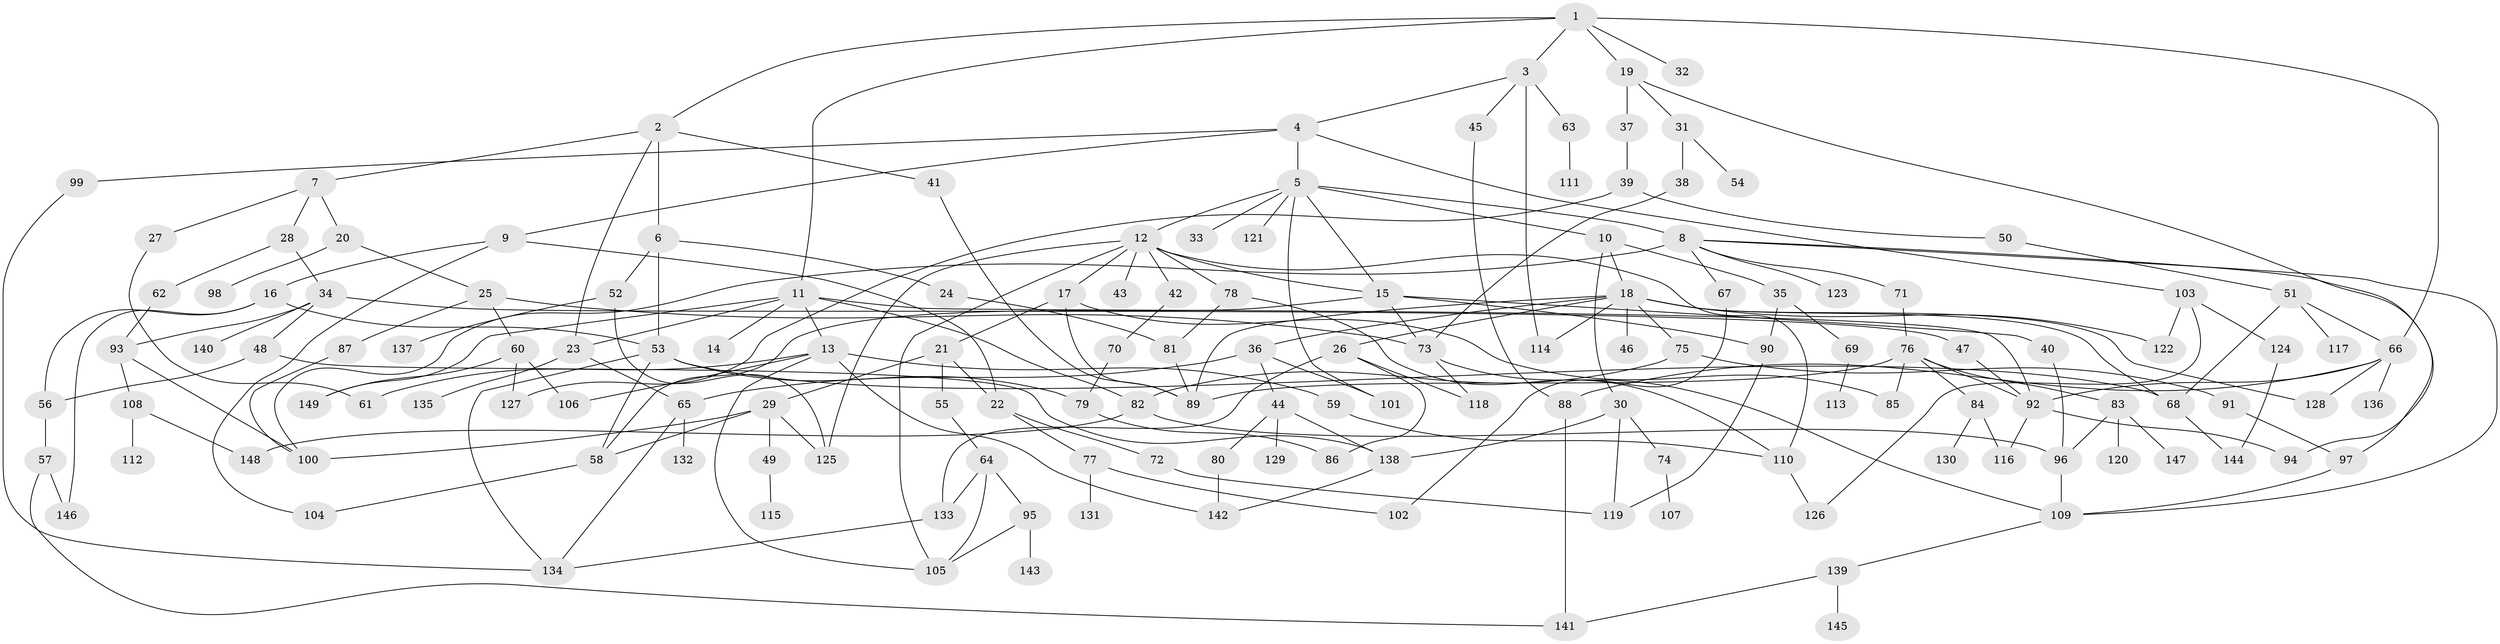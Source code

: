 // coarse degree distribution, {8: 0.05084745762711865, 5: 0.06779661016949153, 14: 0.01694915254237288, 7: 0.01694915254237288, 6: 0.11864406779661017, 12: 0.01694915254237288, 10: 0.03389830508474576, 4: 0.11864406779661017, 1: 0.2033898305084746, 9: 0.03389830508474576, 2: 0.23728813559322035, 3: 0.0847457627118644}
// Generated by graph-tools (version 1.1) at 2025/17/03/04/25 18:17:09]
// undirected, 149 vertices, 221 edges
graph export_dot {
graph [start="1"]
  node [color=gray90,style=filled];
  1;
  2;
  3;
  4;
  5;
  6;
  7;
  8;
  9;
  10;
  11;
  12;
  13;
  14;
  15;
  16;
  17;
  18;
  19;
  20;
  21;
  22;
  23;
  24;
  25;
  26;
  27;
  28;
  29;
  30;
  31;
  32;
  33;
  34;
  35;
  36;
  37;
  38;
  39;
  40;
  41;
  42;
  43;
  44;
  45;
  46;
  47;
  48;
  49;
  50;
  51;
  52;
  53;
  54;
  55;
  56;
  57;
  58;
  59;
  60;
  61;
  62;
  63;
  64;
  65;
  66;
  67;
  68;
  69;
  70;
  71;
  72;
  73;
  74;
  75;
  76;
  77;
  78;
  79;
  80;
  81;
  82;
  83;
  84;
  85;
  86;
  87;
  88;
  89;
  90;
  91;
  92;
  93;
  94;
  95;
  96;
  97;
  98;
  99;
  100;
  101;
  102;
  103;
  104;
  105;
  106;
  107;
  108;
  109;
  110;
  111;
  112;
  113;
  114;
  115;
  116;
  117;
  118;
  119;
  120;
  121;
  122;
  123;
  124;
  125;
  126;
  127;
  128;
  129;
  130;
  131;
  132;
  133;
  134;
  135;
  136;
  137;
  138;
  139;
  140;
  141;
  142;
  143;
  144;
  145;
  146;
  147;
  148;
  149;
  1 -- 2;
  1 -- 3;
  1 -- 11;
  1 -- 19;
  1 -- 32;
  1 -- 66;
  2 -- 6;
  2 -- 7;
  2 -- 23;
  2 -- 41;
  3 -- 4;
  3 -- 45;
  3 -- 63;
  3 -- 114;
  4 -- 5;
  4 -- 9;
  4 -- 99;
  4 -- 103;
  5 -- 8;
  5 -- 10;
  5 -- 12;
  5 -- 15;
  5 -- 33;
  5 -- 101;
  5 -- 121;
  6 -- 24;
  6 -- 52;
  6 -- 53;
  7 -- 20;
  7 -- 27;
  7 -- 28;
  8 -- 67;
  8 -- 71;
  8 -- 109;
  8 -- 123;
  8 -- 97;
  8 -- 100;
  9 -- 16;
  9 -- 104;
  9 -- 22;
  10 -- 18;
  10 -- 30;
  10 -- 35;
  11 -- 13;
  11 -- 14;
  11 -- 92;
  11 -- 23;
  11 -- 82;
  11 -- 149;
  12 -- 17;
  12 -- 42;
  12 -- 43;
  12 -- 78;
  12 -- 110;
  12 -- 105;
  12 -- 125;
  12 -- 15;
  13 -- 59;
  13 -- 142;
  13 -- 106;
  13 -- 61;
  13 -- 105;
  15 -- 40;
  15 -- 73;
  15 -- 58;
  15 -- 90;
  16 -- 56;
  16 -- 146;
  16 -- 53;
  17 -- 21;
  17 -- 85;
  17 -- 89;
  18 -- 26;
  18 -- 36;
  18 -- 46;
  18 -- 75;
  18 -- 114;
  18 -- 128;
  18 -- 122;
  18 -- 89;
  18 -- 68;
  19 -- 31;
  19 -- 37;
  19 -- 94;
  20 -- 25;
  20 -- 98;
  21 -- 22;
  21 -- 29;
  21 -- 55;
  22 -- 72;
  22 -- 77;
  23 -- 135;
  23 -- 65;
  24 -- 81;
  25 -- 60;
  25 -- 73;
  25 -- 87;
  26 -- 133;
  26 -- 86;
  26 -- 118;
  27 -- 61;
  28 -- 34;
  28 -- 62;
  29 -- 49;
  29 -- 58;
  29 -- 125;
  29 -- 100;
  30 -- 74;
  30 -- 119;
  30 -- 138;
  31 -- 38;
  31 -- 54;
  34 -- 47;
  34 -- 48;
  34 -- 93;
  34 -- 140;
  35 -- 69;
  35 -- 90;
  36 -- 44;
  36 -- 65;
  36 -- 101;
  37 -- 39;
  38 -- 73;
  39 -- 50;
  39 -- 127;
  40 -- 96;
  41 -- 89;
  42 -- 70;
  44 -- 80;
  44 -- 129;
  44 -- 138;
  45 -- 88;
  47 -- 92;
  48 -- 138;
  48 -- 56;
  49 -- 115;
  50 -- 51;
  51 -- 66;
  51 -- 68;
  51 -- 117;
  52 -- 137;
  52 -- 125;
  53 -- 79;
  53 -- 134;
  53 -- 58;
  53 -- 68;
  55 -- 64;
  56 -- 57;
  57 -- 146;
  57 -- 141;
  58 -- 104;
  59 -- 110;
  60 -- 106;
  60 -- 127;
  60 -- 149;
  62 -- 93;
  63 -- 111;
  64 -- 95;
  64 -- 133;
  64 -- 105;
  65 -- 132;
  65 -- 134;
  66 -- 88;
  66 -- 128;
  66 -- 136;
  66 -- 92;
  67 -- 102;
  68 -- 144;
  69 -- 113;
  70 -- 79;
  71 -- 76;
  72 -- 119;
  73 -- 118;
  73 -- 109;
  74 -- 107;
  75 -- 82;
  75 -- 91;
  76 -- 83;
  76 -- 84;
  76 -- 85;
  76 -- 89;
  76 -- 92;
  77 -- 102;
  77 -- 131;
  78 -- 110;
  78 -- 81;
  79 -- 86;
  80 -- 142;
  81 -- 89;
  82 -- 148;
  82 -- 96;
  83 -- 96;
  83 -- 120;
  83 -- 147;
  84 -- 116;
  84 -- 130;
  87 -- 100;
  88 -- 141;
  90 -- 119;
  91 -- 97;
  92 -- 116;
  92 -- 94;
  93 -- 100;
  93 -- 108;
  95 -- 105;
  95 -- 143;
  96 -- 109;
  97 -- 109;
  99 -- 134;
  103 -- 122;
  103 -- 124;
  103 -- 126;
  108 -- 112;
  108 -- 148;
  109 -- 139;
  110 -- 126;
  124 -- 144;
  133 -- 134;
  138 -- 142;
  139 -- 145;
  139 -- 141;
}
